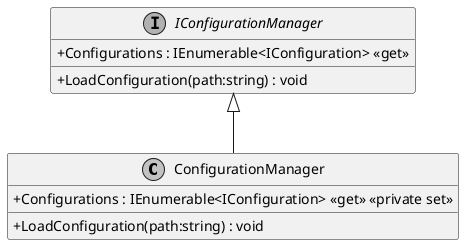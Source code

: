 @startuml
skinparam monochrome true
skinparam classAttributeIconSize 0

class ConfigurationManager {
    + LoadConfiguration(path:string) : void
    + Configurations : IEnumerable<IConfiguration> <<get>> <<private set>>
}

interface IConfigurationManager {
    + LoadConfiguration(path:string) : void
    + Configurations : IEnumerable<IConfiguration> <<get>>
}

IConfigurationManager <|-- ConfigurationManager
@enduml
